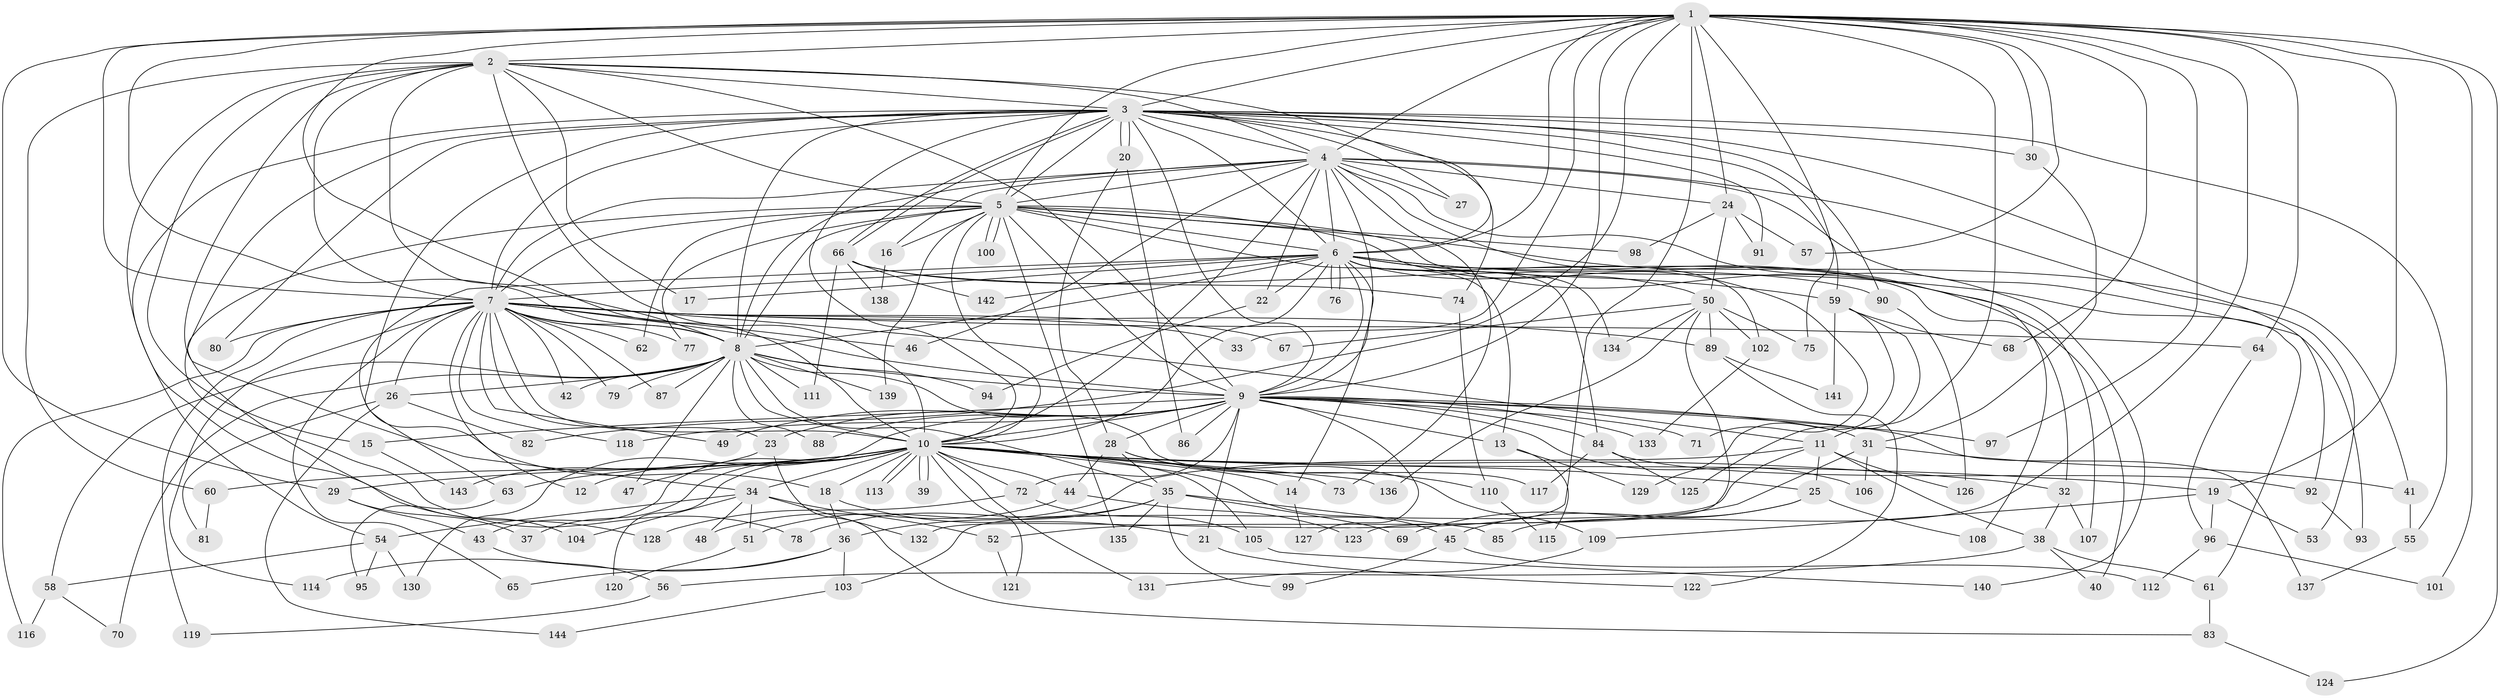 // coarse degree distribution, {5: 0.06944444444444445, 3: 0.18055555555555555, 14: 0.013888888888888888, 2: 0.3472222222222222, 23: 0.013888888888888888, 20: 0.041666666666666664, 6: 0.027777777777777776, 25: 0.027777777777777776, 4: 0.08333333333333333, 22: 0.013888888888888888, 7: 0.027777777777777776, 8: 0.05555555555555555, 12: 0.013888888888888888, 1: 0.05555555555555555, 28: 0.013888888888888888, 17: 0.013888888888888888}
// Generated by graph-tools (version 1.1) at 2025/48/03/06/25 01:48:57]
// undirected, 144 vertices, 313 edges
graph export_dot {
graph [start="1"]
  node [color=gray90,style=filled];
  1;
  2;
  3;
  4;
  5;
  6;
  7;
  8;
  9;
  10;
  11;
  12;
  13;
  14;
  15;
  16;
  17;
  18;
  19;
  20;
  21;
  22;
  23;
  24;
  25;
  26;
  27;
  28;
  29;
  30;
  31;
  32;
  33;
  34;
  35;
  36;
  37;
  38;
  39;
  40;
  41;
  42;
  43;
  44;
  45;
  46;
  47;
  48;
  49;
  50;
  51;
  52;
  53;
  54;
  55;
  56;
  57;
  58;
  59;
  60;
  61;
  62;
  63;
  64;
  65;
  66;
  67;
  68;
  69;
  70;
  71;
  72;
  73;
  74;
  75;
  76;
  77;
  78;
  79;
  80;
  81;
  82;
  83;
  84;
  85;
  86;
  87;
  88;
  89;
  90;
  91;
  92;
  93;
  94;
  95;
  96;
  97;
  98;
  99;
  100;
  101;
  102;
  103;
  104;
  105;
  106;
  107;
  108;
  109;
  110;
  111;
  112;
  113;
  114;
  115;
  116;
  117;
  118;
  119;
  120;
  121;
  122;
  123;
  124;
  125;
  126;
  127;
  128;
  129;
  130;
  131;
  132;
  133;
  134;
  135;
  136;
  137;
  138;
  139;
  140;
  141;
  142;
  143;
  144;
  1 -- 2;
  1 -- 3;
  1 -- 4;
  1 -- 5;
  1 -- 6;
  1 -- 7;
  1 -- 8;
  1 -- 9;
  1 -- 10;
  1 -- 11;
  1 -- 19;
  1 -- 24;
  1 -- 29;
  1 -- 30;
  1 -- 33;
  1 -- 57;
  1 -- 64;
  1 -- 68;
  1 -- 75;
  1 -- 82;
  1 -- 85;
  1 -- 97;
  1 -- 101;
  1 -- 124;
  1 -- 132;
  2 -- 3;
  2 -- 4;
  2 -- 5;
  2 -- 6;
  2 -- 7;
  2 -- 8;
  2 -- 9;
  2 -- 10;
  2 -- 15;
  2 -- 17;
  2 -- 34;
  2 -- 60;
  2 -- 128;
  3 -- 4;
  3 -- 5;
  3 -- 6;
  3 -- 7;
  3 -- 8;
  3 -- 9;
  3 -- 10;
  3 -- 18;
  3 -- 20;
  3 -- 20;
  3 -- 27;
  3 -- 30;
  3 -- 41;
  3 -- 54;
  3 -- 55;
  3 -- 59;
  3 -- 66;
  3 -- 66;
  3 -- 74;
  3 -- 78;
  3 -- 80;
  3 -- 90;
  3 -- 91;
  4 -- 5;
  4 -- 6;
  4 -- 7;
  4 -- 8;
  4 -- 9;
  4 -- 10;
  4 -- 16;
  4 -- 22;
  4 -- 24;
  4 -- 27;
  4 -- 46;
  4 -- 53;
  4 -- 73;
  4 -- 92;
  4 -- 108;
  4 -- 140;
  5 -- 6;
  5 -- 7;
  5 -- 8;
  5 -- 9;
  5 -- 10;
  5 -- 13;
  5 -- 16;
  5 -- 62;
  5 -- 71;
  5 -- 77;
  5 -- 93;
  5 -- 98;
  5 -- 100;
  5 -- 100;
  5 -- 104;
  5 -- 107;
  5 -- 135;
  5 -- 139;
  6 -- 7;
  6 -- 8;
  6 -- 9;
  6 -- 10;
  6 -- 14;
  6 -- 17;
  6 -- 22;
  6 -- 32;
  6 -- 40;
  6 -- 50;
  6 -- 59;
  6 -- 61;
  6 -- 63;
  6 -- 76;
  6 -- 76;
  6 -- 84;
  6 -- 102;
  6 -- 134;
  6 -- 142;
  7 -- 8;
  7 -- 9;
  7 -- 10;
  7 -- 11;
  7 -- 12;
  7 -- 23;
  7 -- 26;
  7 -- 33;
  7 -- 42;
  7 -- 46;
  7 -- 49;
  7 -- 62;
  7 -- 64;
  7 -- 65;
  7 -- 67;
  7 -- 77;
  7 -- 79;
  7 -- 80;
  7 -- 87;
  7 -- 89;
  7 -- 114;
  7 -- 116;
  7 -- 118;
  7 -- 119;
  8 -- 9;
  8 -- 10;
  8 -- 26;
  8 -- 35;
  8 -- 42;
  8 -- 47;
  8 -- 58;
  8 -- 70;
  8 -- 79;
  8 -- 87;
  8 -- 88;
  8 -- 94;
  8 -- 111;
  8 -- 117;
  8 -- 139;
  9 -- 10;
  9 -- 13;
  9 -- 15;
  9 -- 21;
  9 -- 23;
  9 -- 28;
  9 -- 31;
  9 -- 49;
  9 -- 71;
  9 -- 72;
  9 -- 84;
  9 -- 86;
  9 -- 88;
  9 -- 97;
  9 -- 106;
  9 -- 118;
  9 -- 127;
  9 -- 130;
  9 -- 133;
  9 -- 137;
  10 -- 12;
  10 -- 14;
  10 -- 18;
  10 -- 19;
  10 -- 25;
  10 -- 29;
  10 -- 32;
  10 -- 34;
  10 -- 37;
  10 -- 39;
  10 -- 39;
  10 -- 43;
  10 -- 44;
  10 -- 45;
  10 -- 47;
  10 -- 60;
  10 -- 63;
  10 -- 72;
  10 -- 73;
  10 -- 105;
  10 -- 113;
  10 -- 113;
  10 -- 120;
  10 -- 121;
  10 -- 131;
  10 -- 136;
  11 -- 25;
  11 -- 38;
  11 -- 51;
  11 -- 103;
  11 -- 126;
  13 -- 115;
  13 -- 129;
  14 -- 127;
  15 -- 143;
  16 -- 138;
  18 -- 21;
  18 -- 36;
  19 -- 53;
  19 -- 96;
  19 -- 109;
  20 -- 28;
  20 -- 86;
  21 -- 122;
  22 -- 94;
  23 -- 83;
  23 -- 143;
  24 -- 50;
  24 -- 57;
  24 -- 91;
  24 -- 98;
  25 -- 45;
  25 -- 69;
  25 -- 108;
  26 -- 81;
  26 -- 82;
  26 -- 144;
  28 -- 35;
  28 -- 44;
  28 -- 109;
  28 -- 110;
  29 -- 37;
  29 -- 43;
  30 -- 31;
  31 -- 41;
  31 -- 52;
  31 -- 106;
  32 -- 38;
  32 -- 107;
  34 -- 48;
  34 -- 51;
  34 -- 52;
  34 -- 54;
  34 -- 104;
  34 -- 132;
  35 -- 36;
  35 -- 69;
  35 -- 78;
  35 -- 85;
  35 -- 99;
  35 -- 135;
  36 -- 65;
  36 -- 103;
  36 -- 114;
  38 -- 40;
  38 -- 56;
  38 -- 61;
  41 -- 55;
  43 -- 56;
  44 -- 48;
  44 -- 123;
  45 -- 99;
  45 -- 112;
  50 -- 67;
  50 -- 75;
  50 -- 89;
  50 -- 102;
  50 -- 123;
  50 -- 134;
  50 -- 136;
  51 -- 120;
  52 -- 121;
  54 -- 58;
  54 -- 95;
  54 -- 130;
  55 -- 137;
  56 -- 119;
  58 -- 70;
  58 -- 116;
  59 -- 68;
  59 -- 125;
  59 -- 129;
  59 -- 141;
  60 -- 81;
  61 -- 83;
  63 -- 95;
  64 -- 96;
  66 -- 74;
  66 -- 90;
  66 -- 111;
  66 -- 138;
  66 -- 142;
  72 -- 105;
  72 -- 128;
  74 -- 110;
  83 -- 124;
  84 -- 92;
  84 -- 117;
  84 -- 125;
  89 -- 122;
  89 -- 141;
  90 -- 126;
  92 -- 93;
  96 -- 101;
  96 -- 112;
  102 -- 133;
  103 -- 144;
  105 -- 140;
  109 -- 131;
  110 -- 115;
}
